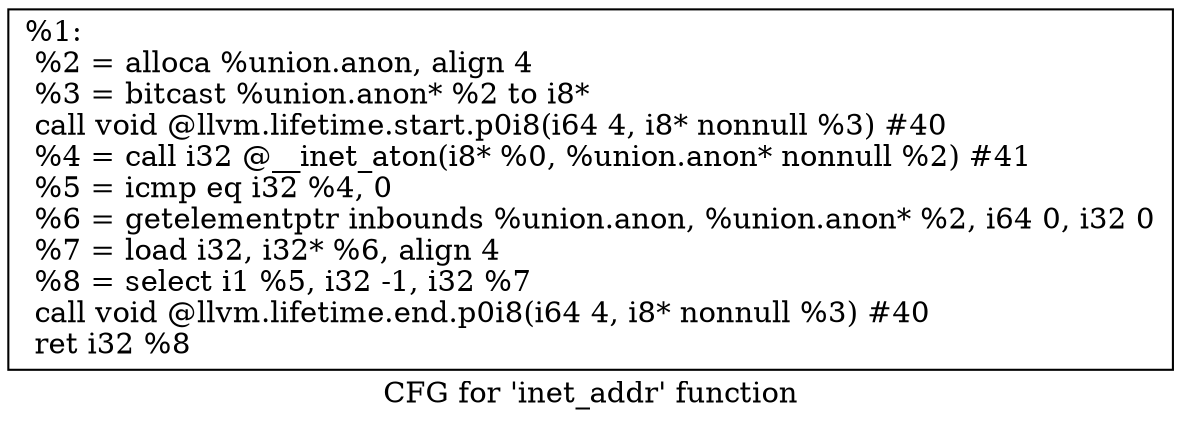 digraph "CFG for 'inet_addr' function" {
	label="CFG for 'inet_addr' function";

	Node0x1ed7280 [shape=record,label="{%1:\l  %2 = alloca %union.anon, align 4\l  %3 = bitcast %union.anon* %2 to i8*\l  call void @llvm.lifetime.start.p0i8(i64 4, i8* nonnull %3) #40\l  %4 = call i32 @__inet_aton(i8* %0, %union.anon* nonnull %2) #41\l  %5 = icmp eq i32 %4, 0\l  %6 = getelementptr inbounds %union.anon, %union.anon* %2, i64 0, i32 0\l  %7 = load i32, i32* %6, align 4\l  %8 = select i1 %5, i32 -1, i32 %7\l  call void @llvm.lifetime.end.p0i8(i64 4, i8* nonnull %3) #40\l  ret i32 %8\l}"];
}
